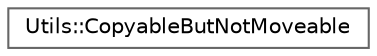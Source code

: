 digraph "Graphical Class Hierarchy"
{
 // LATEX_PDF_SIZE
  bgcolor="transparent";
  edge [fontname=Helvetica,fontsize=10,labelfontname=Helvetica,labelfontsize=10];
  node [fontname=Helvetica,fontsize=10,shape=box,height=0.2,width=0.4];
  rankdir="LR";
  Node0 [id="Node000000",label="Utils::CopyableButNotMoveable",height=0.2,width=0.4,color="grey40", fillcolor="white", style="filled",URL="$class_utils_1_1_copyable_but_not_moveable.html",tooltip=" "];
}
